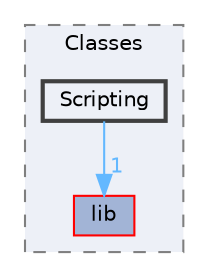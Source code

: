 digraph "C:/Users/HP/Documents/GitHub/Minero-Game/Old/Classes/Scripting"
{
 // LATEX_PDF_SIZE
  bgcolor="transparent";
  edge [fontname=Helvetica,fontsize=10,labelfontname=Helvetica,labelfontsize=10];
  node [fontname=Helvetica,fontsize=10,shape=box,height=0.2,width=0.4];
  compound=true
  subgraph clusterdir_2a0b33f18a29a5d7512a293ec4090727 {
    graph [ bgcolor="#edf0f7", pencolor="grey50", label="Classes", fontname=Helvetica,fontsize=10 style="filled,dashed", URL="dir_2a0b33f18a29a5d7512a293ec4090727.html",tooltip=""]
  dir_86e3fabaa487d125112dafeea2881dfa [label="lib", fillcolor="#a2b4d6", color="red", style="filled", URL="dir_86e3fabaa487d125112dafeea2881dfa.html",tooltip=""];
  dir_3ea713aaa5f2e70a4821fcf2c4bd2eb5 [label="Scripting", fillcolor="#edf0f7", color="grey25", style="filled,bold", URL="dir_3ea713aaa5f2e70a4821fcf2c4bd2eb5.html",tooltip=""];
  }
  dir_3ea713aaa5f2e70a4821fcf2c4bd2eb5->dir_86e3fabaa487d125112dafeea2881dfa [headlabel="1", labeldistance=1.5 headhref="dir_000271_000197.html" href="dir_000271_000197.html" color="steelblue1" fontcolor="steelblue1"];
}
